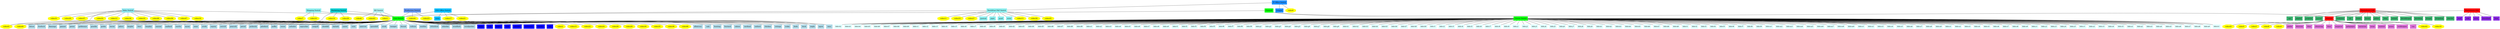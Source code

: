 /*
strict digraph "aonet" {
*/
graph G {
/*
Needs to add 2D printers
*/
/*	node [shape=box,style=filled,color=red];
        "Internet" -- {"Firewall"}; */
/*
	node [shape=box,style=filled,color=forestgreen];
        "Firewall" -- {"Firewall em0"};
        "Firewall" -- {"Firewall em1"};
        "Firewall" -- {"Firewall em2"};
        "Firewall" -- {"Firewall em3"};
	node [shape=box,style=filled,color=green];
        "Firewall em0" -- {"Core Switch"};
        "Firewall em3" -- {"Cluster Switch"};
	node [shape=box,style=filled,color=red];
        "Firewall em1" -- {"Comcast Fiber"};
        "Firewall em2" -- {"Skybeam Wireless"};
*/
	node [shape=box,style=filled,color=green];
        "Firewall" -- {"Core Switch"};
        "Firewall" -- {"Cluster Switch"};
	node [shape=box,style=filled,color=red];
        "Firewall" -- {"Internet"};
        "Elastichosts LAX" -- {"Internet"};
        "Elastichosts DAL" -- {"Internet"};
	node [shape=box,style=filled,color=cadetblue2];
	"Sales Switch" -- {"Core Switch"};
	node [shape=octagon,style=filled,color=yellow]; /* VoIP Phones */
        "Sales Switch" -- {"video32"};
        "Sales Switch" -- {"video12"};
        "Sales Switch" -- {"video34"};
        "Sales Switch" -- {"video10"};
        "Sales Switch" -- {"video48"};
        "Sales Switch" -- {"video36"};
        "Sales Switch" -- {"video47"};
        "Sales Switch" -- {"video41"};
        "Sales Switch" -- {"video19"};
        "Sales Switch" -- {"video31"};
        "Sales Switch" -- {"video20"};
        "Sales Switch" -- {"video37"};
	node [shape=box,style=filled,color=darkslategray2];
	"Shipping Switch" -- {"Core Switch"};
	node [shape=octagon];
	node [shape=octagon,style=filled,color=yellow]; /* VoIP Phones */
        "Shipping Switch" -- {"video16"};
        "Shipping Switch" -- {"video7"};
	node [shape=box,style=filled,color=paleturquoise];
	"RD Switch" -- {"Core Switch"};
	node [shape=octagon,style=filled,color=yellow]; /* VoIP Phones */
        "RD Switch" -- {"video6"};
        "RD Switch" -- {"video43"};
        "RD Switch" -- {"video1"};
	node [shape=box,style=filled,color=cornflowerblue];
	"Production Switch" -- {"Core Switch"};
	node [shape=octagon,style=filled,color=yellow]; /* VoIP Phones */
        "Production Switch" -- {"video23"};
        "Production Switch" -- {"video44"};
	node [shape=box,style=filled,color=darkturquoise];
	"Marketing Switch" -- {"Core Switch"};
	node [shape=octagon,style=filled,color=yellow]; /* VoIP Phones */
        "Marketing Switch" -- {"video40"};
        "Marketing Switch" -- {"video14"};
        "Marketing Switch" -- {"video28"};
	node [shape=box,style=filled,color=deepskyblue];
	"CEO Office Switch" -- {"Core Switch"};
	"CEO Office Switch" -- {"swan"};
	node [shape=octagon,style=filled,color=yellow]; /* VoIP Phones */
        "CEO Office Switch" -- {"video17"};
        "CEO Office Switch" -- {"video21"};
	node [shape=box,style=filled,color=darkslategray2];
	"NorthEast PoE Switch" -- {"Core Switch"};
	"NorthEast PoE Switch" -- {"quetzal"};
	"NorthEast PoE Switch" -- {"pipit"};
	"NorthEast PoE Switch" -- {"quail"};
	"NorthEast PoE Switch" -- {"wren"};
	node [shape=octagon,style=filled,color=yellow]; /* VoIP Phones */
        "NorthEast PoE Switch" -- {"video13"};
        "NorthEast PoE Switch" -- {"video39"};
        "NorthEast PoE Switch" -- {"video25"};
        "NorthEast PoE Switch" -- {"video11"};
        "NorthEast PoE Switch" -- {"video33"};
        "NorthEast PoE Switch" -- {"video27"};
	node [shape=box,style=filled,color=dodgerblue];
	"IT Office Switch" -- {"NorthEast PoE Switch"};
	"IT Office Switch" -- {"magpie"};
	node [shape=octagon,style=filled,color=yellow]; /* VoIP Phones */
        "IT Office Switch" -- {"video9"};
	node [shape=box,style=filled,color=blue];
	"Core Switch" -- {"abejas"};
	"Core Switch" -- {"aodb"};
	"Core Switch" -- {"aogfs1"};
	"Core Switch" -- {"tunk"};
	"Core Switch" -- {"aobuild1"};
	"Core Switch" -- {"aocluster1"};
	"Core Switch" -- {"aomds1"};
	"Core Switch" -- {"cam"};
	node [shape=octagon,style=filled,color=yellow]; /* VoIP Phones */
        "Core Switch" -- {"video2"};
        "Core Switch" -- {"video15"};
        "Core Switch" -- {"video22"};
        "Core Switch" -- {"video24"};
        "Core Switch" -- {"video26"};
        "Core Switch" -- {"video29"};
        "Core Switch" -- {"video30"};
        "Core Switch" -- {"video35"};
        "Core Switch" -- {"video38"};
        "Core Switch" -- {"video40"};
        "Core Switch" -- {"video41"};
        "Core Switch" -- {"video46"};
	node [shape=box,style=filled,color=lightblue];
	"Core Switch" -- {"albatross"};
	"Core Switch" -- {"auk"};
	"Core Switch" -- {"bunting"};
	"Core Switch" -- {"bustard"};
	"Core Switch" -- {"cahow"};
	"Core Switch" -- {"cardinal"};
	"Core Switch" -- {"catbird"};
	"Core Switch" -- {"chicken"};
	"Core Switch" -- {"cotinga"};
	"Core Switch" -- {"crake"};
	"Core Switch" -- {"dodo"};
	"Core Switch" -- {"duck"};
	"Core Switch" -- {"eagle"};
	"Core Switch" -- {"egret"};
	"Core Switch" -- {"emu"};
	"Core Switch" -- {"falcon"};
	"Core Switch" -- {"firefinch"};
	"Core Switch" -- {"flamingo"};
	"Core Switch" -- {"gannet"};
	"Core Switch" -- {"geese"};
	"Core Switch" -- {"goldeneye"};
	"Core Switch" -- {"grackle"};
	"Core Switch" -- {"grebe"};
	"Core Switch" -- {"heron"};
	"Core Switch" -- {"jabiru"};
	"Core Switch" -- {"kinglet"};
	"Core Switch" -- {"kiwi"};
	"Core Switch" -- {"limpkin"};
	"Core Switch" -- {"macaw"};
	"Core Switch" -- {"mallard"};
	"Core Switch" -- {"merlin"};
	"Core Switch" -- {"myna"};
	"Core Switch" -- {"nene"};
	"Core Switch" -- {"oriole"};
	"Core Switch" -- {"osprey"};
	"Core Switch" -- {"ostrich"};
	"Core Switch" -- {"peacock"};
	"Core Switch" -- {"petrel"};
	"Core Switch" -- {"pickwick"};
	"Core Switch" -- {"pilotbird"};
	"Core Switch" -- {"puffin"};
	"Core Switch" -- {"raven"};
	"Core Switch" -- {"saltador"};
	"Core Switch" -- {"sapsucker"};
	"Core Switch" -- {"seagull"};
	"Core Switch" -- {"shoebill"};
	"Core Switch" -- {"skylark"};
	"Core Switch" -- {"smew"};
	"Core Switch" -- {"sora"};
	"Core Switch" -- {"sparrow"};
	"Core Switch" -- {"spoonbill"};
	"Core Switch" -- {"stork"};
	"Core Switch" -- {"tanager"};
	"Core Switch" -- {"thrush"};
	"Core Switch" -- {"vulture"};
	"Core Switch" -- {"warbler"};
	"Core Switch" -- {"whimbrel"};
	"Core Switch" -- {"whistler"};
	"Core Switch" -- {"woodlark"};
	"Core Switch" -- {"woodpecker"};
	node [shape=box,style=filled,color=blueviolet];
	"Elastichosts DAL" -- {"download"};
	"Elastichosts DAL" -- {"fone"};
	"Elastichosts DAL" -- {"mail"};
	"Elastichosts DAL" -- {"wiki"};
	"Elastichosts DAL" -- {"www"};
	node [shape=box,style=filled,color=mediumseagreen];
	"Elastichosts LAX" -- {"aomail"};
	"Elastichosts LAX" -- {"develdrupal"};
	"Elastichosts LAX" -- {"develerp"};
	"Elastichosts LAX" -- {"drupal"};
	"Elastichosts LAX" -- {"drupalsql"};
	"Elastichosts LAX" -- {"ohai-kit"};
	"Elastichosts LAX" -- {"ops"};
	"Elastichosts LAX" -- {"phplist"};
	"Elastichosts LAX" -- {"projects"};
	"Elastichosts LAX" -- {"survey"};
	"Elastichosts LAX" -- {"analytics"};
	"Elastichosts LAX" -- {"cal"};
	"Elastichosts LAX" -- {"dodev"};
	"Elastichosts LAX" -- {"forum"};
	"Elastichosts LAX" -- {"jabber"};
	"Elastichosts LAX" -- {"ldap"};
	node [shape=box,style=filled,color=orchid];
	"Internet" -- {"adelie"};
	"Internet" -- {"blossom"};
	"Internet" -- {"blue"};
	"Internet" -- {"chinstrap"};
	"Internet" -- {"door"};
	"Internet" -- {"emperor"};
	"Internet" -- {"galapagos"};
	"Internet" -- {"macaroni"};
	"Internet" -- {"moar"};
	"Internet" -- {"poptart"};
	"Internet" -- {"punto"};
	"Internet" -- {"rockhopper"};
	"Internet" -- {"ron"};
	node [shape=octagon,style=filled,color=yellow]; /* VoIP Phones */
        "Internet" -- {"video42"};
        "Internet" -- {"video18"};
        "Internet" -- {"video45"};
        "Internet" -- {"video5"};
        "Internet" -- {"video3"};
        "Internet" -- {"video8"};
        "Internet" -- {"video4"};
	node [shape=box,style=filled,color=lightcyan];
	"Cluster Switch" -- {"bbb-a1"};
	"Cluster Switch" -- {"bbb-a2"};
	"Cluster Switch" -- {"bbb-a3"};
	"Cluster Switch" -- {"bbb-a4"};
	"Cluster Switch" -- {"bbb-a5"};
	"Cluster Switch" -- {"bbb-a6"};
	"Cluster Switch" -- {"bbb-a7"};
	"Cluster Switch" -- {"bbb-a8"};
	"Cluster Switch" -- {"bbb-a9"};
	"Cluster Switch" -- {"bbb-b1"};
	"Cluster Switch" -- {"bbb-b2"};
	"Cluster Switch" -- {"bbb-b3"};
	"Cluster Switch" -- {"bbb-b4"};
	"Cluster Switch" -- {"bbb-b5"};
	"Cluster Switch" -- {"bbb-b6"};
	"Cluster Switch" -- {"bbb-b7"};
	"Cluster Switch" -- {"bbb-b8"};
	"Cluster Switch" -- {"bbb-b9"};
	"Cluster Switch" -- {"bbb-c1"};
	"Cluster Switch" -- {"bbb-c2"};
	"Cluster Switch" -- {"bbb-c3"};
	"Cluster Switch" -- {"bbb-c4"};
	"Cluster Switch" -- {"bbb-c5"};
	"Cluster Switch" -- {"bbb-c6"};
	"Cluster Switch" -- {"bbb-c7"};
	"Cluster Switch" -- {"bbb-c8"};
	"Cluster Switch" -- {"bbb-c9"};
	"Cluster Switch" -- {"bbb-d1"};
	"Cluster Switch" -- {"bbb-d2"};
	"Cluster Switch" -- {"bbb-d3"};
	"Cluster Switch" -- {"bbb-d4"};
	"Cluster Switch" -- {"bbb-d5"};
	"Cluster Switch" -- {"bbb-d6"};
	"Cluster Switch" -- {"bbb-d7"};
	"Cluster Switch" -- {"bbb-d8"};
	"Cluster Switch" -- {"bbb-d9"};
	"Cluster Switch" -- {"bbb-e1"};
	"Cluster Switch" -- {"bbb-e2"};
	"Cluster Switch" -- {"bbb-e3"};
	"Cluster Switch" -- {"bbb-e4"};
	"Cluster Switch" -- {"bbb-e5"};
	"Cluster Switch" -- {"bbb-e6"};
	"Cluster Switch" -- {"bbb-e7"};
	"Cluster Switch" -- {"bbb-e8"};
	"Cluster Switch" -- {"bbb-e9"};
	"Cluster Switch" -- {"bbb-f1"};
	"Cluster Switch" -- {"bbb-f2"};
	"Cluster Switch" -- {"bbb-f3"};
	"Cluster Switch" -- {"bbb-f4"};
	"Cluster Switch" -- {"bbb-f5"};
	"Cluster Switch" -- {"bbb-f6"};
	"Cluster Switch" -- {"bbb-f7"};
	"Cluster Switch" -- {"bbb-f8"};
	"Cluster Switch" -- {"bbb-f9"};
	"Cluster Switch" -- {"bbb-g1"};
	"Cluster Switch" -- {"bbb-g2"};
	"Cluster Switch" -- {"bbb-g3"};
	"Cluster Switch" -- {"bbb-g4"};
	"Cluster Switch" -- {"bbb-g5"};
	"Cluster Switch" -- {"bbb-g6"};
	"Cluster Switch" -- {"bbb-g7"};
	"Cluster Switch" -- {"bbb-g8"};
	"Cluster Switch" -- {"bbb-g9"};
	"Cluster Switch" -- {"bbb-h1"};
	"Cluster Switch" -- {"bbb-h2"};
	"Cluster Switch" -- {"bbb-h3"};
	"Cluster Switch" -- {"bbb-h4"};
	"Cluster Switch" -- {"bbb-h5"};
	"Cluster Switch" -- {"bbb-h6"};
	"Cluster Switch" -- {"bbb-h7"};
	"Cluster Switch" -- {"bbb-h8"};
	"Cluster Switch" -- {"bbb-h9"};
	"Cluster Switch" -- {"bbb-i1"};
	"Cluster Switch" -- {"bbb-i2"};
	"Cluster Switch" -- {"bbb-i3"};
	"Cluster Switch" -- {"bbb-i4"};
	"Cluster Switch" -- {"bbb-i5"};
	"Cluster Switch" -- {"bbb-i6"};
	"Cluster Switch" -- {"bbb-i7"};
	"Cluster Switch" -- {"bbb-i8"};
	"Cluster Switch" -- {"bbb-i9"};
	"Cluster Switch" -- {"bbb-j1"};
	"Cluster Switch" -- {"bbb-j2"};
	"Cluster Switch" -- {"bbb-j3"};
	"Cluster Switch" -- {"bbb-j4"};
	"Cluster Switch" -- {"bbb-j5"};
	"Cluster Switch" -- {"bbb-j6"};
	"Cluster Switch" -- {"bbb-j7"};
	"Cluster Switch" -- {"bbb-j8"};
	"Cluster Switch" -- {"bbb-j9"};
	"Cluster Switch" -- {"bbb-k1"};
	"Cluster Switch" -- {"bbb-k2"};
	"Cluster Switch" -- {"bbb-k3"};
	"Cluster Switch" -- {"bbb-k4"};
	"Cluster Switch" -- {"bbb-k5"};
	"Cluster Switch" -- {"bbb-k6"};
	"Cluster Switch" -- {"bbb-k7"};
	"Cluster Switch" -- {"bbb-k8"};
	"Cluster Switch" -- {"bbb-k9"};
	"Cluster Switch" -- {"bbb-l1"};
	"Cluster Switch" -- {"bbb-l2"};
	"Cluster Switch" -- {"bbb-l3"};
	"Cluster Switch" -- {"bbb-l4"};
	"Cluster Switch" -- {"bbb-l5"};
	"Cluster Switch" -- {"bbb-l6"};
	"Cluster Switch" -- {"bbb-l7"};
	"Cluster Switch" -- {"bbb-l8"};
	"Cluster Switch" -- {"bbb-l9"};
	"Cluster Switch" -- {"bbb-m1"};
	"Cluster Switch" -- {"bbb-m2"};
	"Cluster Switch" -- {"bbb-m3"};
	"Cluster Switch" -- {"bbb-m4"};
	"Cluster Switch" -- {"bbb-m5"};
	"Cluster Switch" -- {"bbb-m6"};
	"Cluster Switch" -- {"bbb-m7"};
	"Cluster Switch" -- {"bbb-m8"};
	"Cluster Switch" -- {"bbb-m9"};
	"Cluster Switch" -- {"bbb-n1"};
	"Cluster Switch" -- {"bbb-n2"};
	"Cluster Switch" -- {"bbb-n3"};
	"Cluster Switch" -- {"bbb-n4"};
	"Cluster Switch" -- {"bbb-n5"};
	"Cluster Switch" -- {"bbb-n6"};
	"Cluster Switch" -- {"bbb-n7"};
	"Cluster Switch" -- {"bbb-n8"};
	"Cluster Switch" -- {"bbb-n9"};
	"Cluster Switch" -- {"bbb-o1"};
	"Cluster Switch" -- {"bbb-o2"};
	"Cluster Switch" -- {"bbb-o3"};
	"Cluster Switch" -- {"bbb-o4"};
	"Cluster Switch" -- {"bbb-o5"};
	"Cluster Switch" -- {"bbb-o6"};
	"Cluster Switch" -- {"bbb-o7"};
	"Cluster Switch" -- {"bbb-o8"};
	"Cluster Switch" -- {"bbb-o9"};
	"Cluster Switch" -- {"bbb-y1"};
	"Cluster Switch" -- {"bbb-y2"};
	"Cluster Switch" -- {"bbb-y3"};
	"Cluster Switch" -- {"bbb-y4"};
	"Cluster Switch" -- {"bbb-y5"};
	"Cluster Switch" -- {"bbb-z1"};
	"Cluster Switch" -- {"bbb-z2"};
	"Cluster Switch" -- {"bbb-z3"};
	"Cluster Switch" -- {"bbb-z4"};
	"Cluster Switch" -- {"bbb-z5"};
}

